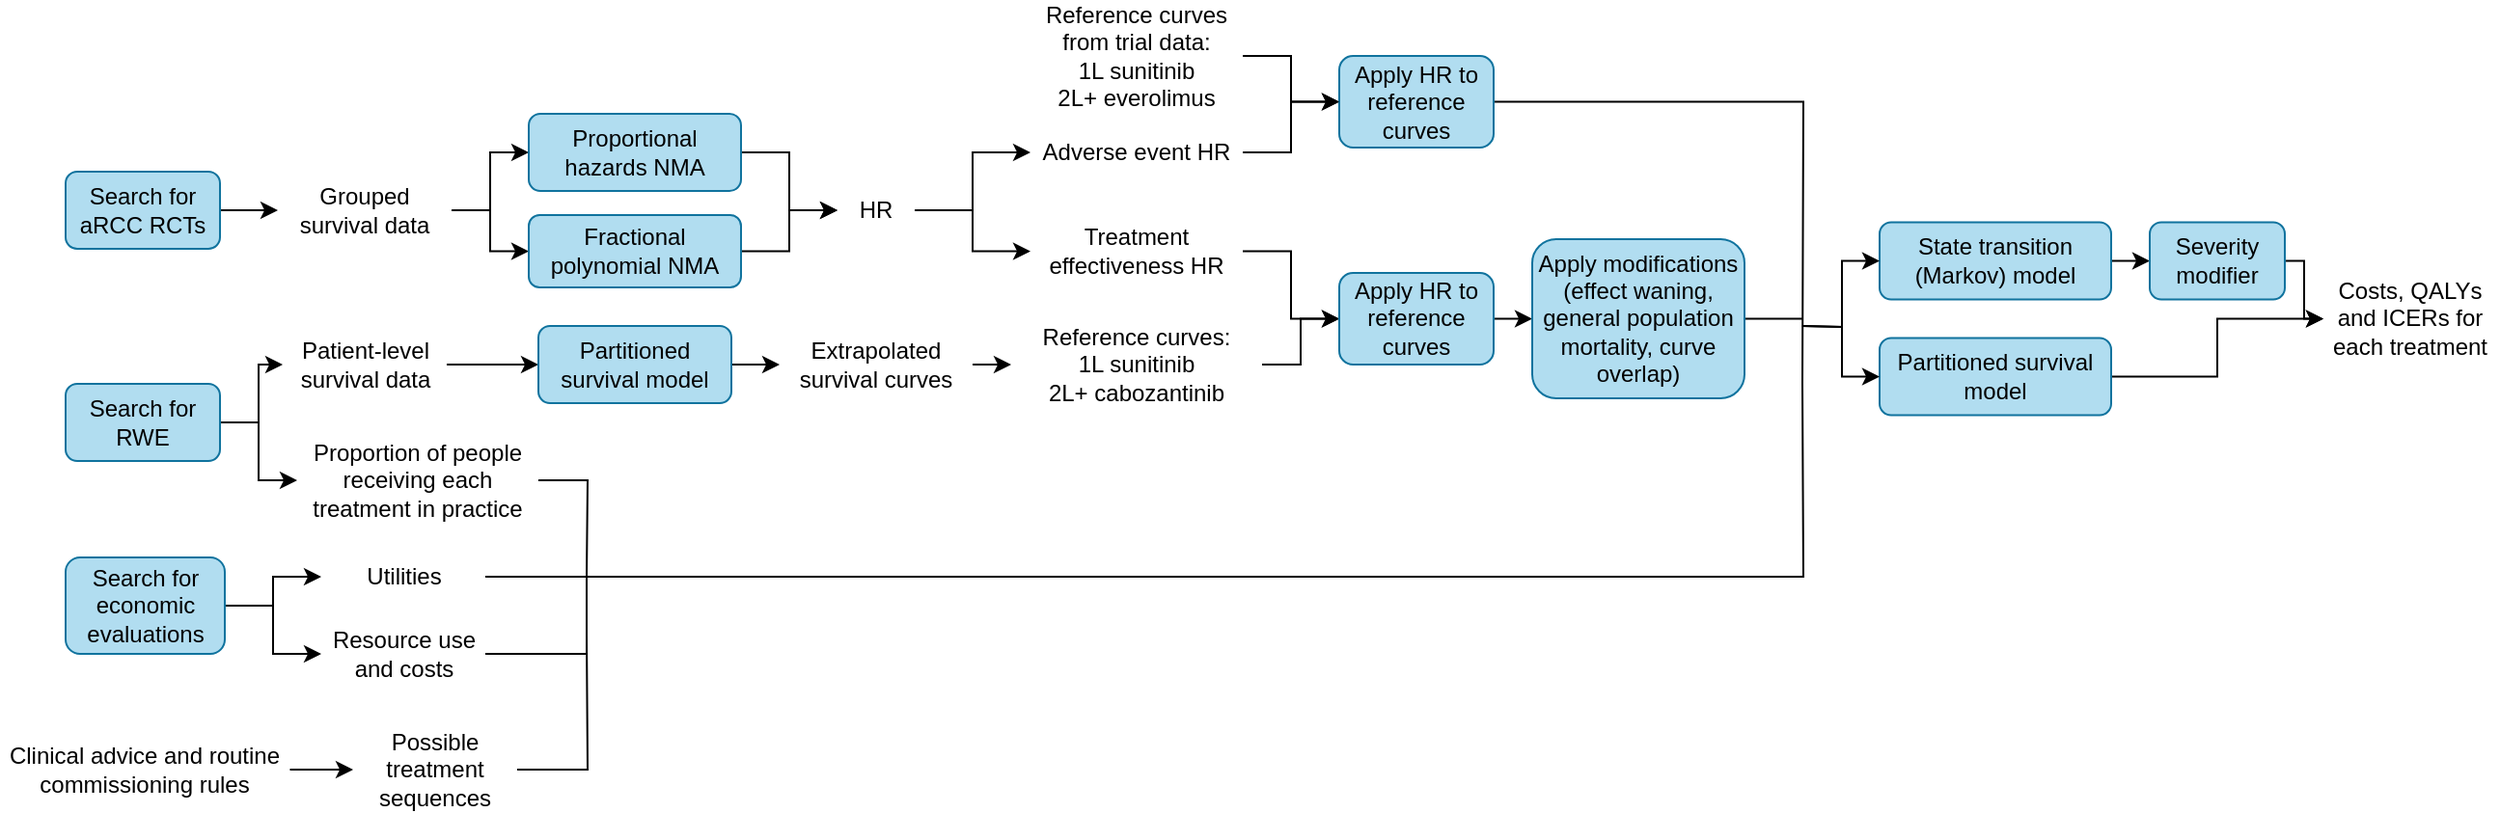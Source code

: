<mxfile version="24.7.14">
  <diagram name="Page-1" id="BF-N7P3xVQ1ct8htm8zQ">
    <mxGraphModel dx="454" dy="674" grid="1" gridSize="10" guides="1" tooltips="1" connect="1" arrows="1" fold="1" page="1" pageScale="1" pageWidth="827" pageHeight="1169" math="0" shadow="0">
      <root>
        <mxCell id="0" />
        <mxCell id="1" parent="0" />
        <mxCell id="tepPoc68Ynostsxfefrb-22" style="edgeStyle=orthogonalEdgeStyle;rounded=0;orthogonalLoop=1;jettySize=auto;html=1;exitX=1;exitY=0.5;exitDx=0;exitDy=0;entryX=0;entryY=0.5;entryDx=0;entryDy=0;" parent="1" source="tepPoc68Ynostsxfefrb-6" target="tepPoc68Ynostsxfefrb-7" edge="1">
          <mxGeometry relative="1" as="geometry" />
        </mxCell>
        <mxCell id="tepPoc68Ynostsxfefrb-6" value="Search for aRCC RCTs" style="rounded=1;whiteSpace=wrap;html=1;fillColor=#b1ddf0;strokeColor=#10739e;" parent="1" vertex="1">
          <mxGeometry x="180" y="240" width="80" height="40" as="geometry" />
        </mxCell>
        <mxCell id="tepPoc68Ynostsxfefrb-23" style="edgeStyle=orthogonalEdgeStyle;rounded=0;orthogonalLoop=1;jettySize=auto;html=1;exitX=1;exitY=0.5;exitDx=0;exitDy=0;entryX=0;entryY=0.5;entryDx=0;entryDy=0;" parent="1" source="tepPoc68Ynostsxfefrb-7" target="tepPoc68Ynostsxfefrb-9" edge="1">
          <mxGeometry relative="1" as="geometry" />
        </mxCell>
        <mxCell id="tepPoc68Ynostsxfefrb-24" style="edgeStyle=orthogonalEdgeStyle;rounded=0;orthogonalLoop=1;jettySize=auto;html=1;exitX=1;exitY=0.5;exitDx=0;exitDy=0;" parent="1" source="tepPoc68Ynostsxfefrb-7" target="tepPoc68Ynostsxfefrb-10" edge="1">
          <mxGeometry relative="1" as="geometry" />
        </mxCell>
        <mxCell id="tepPoc68Ynostsxfefrb-7" value="Grouped survival data" style="rounded=1;whiteSpace=wrap;html=1;fillColor=none;strokeColor=none;" parent="1" vertex="1">
          <mxGeometry x="290" y="240" width="90" height="40" as="geometry" />
        </mxCell>
        <mxCell id="tepPoc68Ynostsxfefrb-25" style="edgeStyle=orthogonalEdgeStyle;rounded=0;orthogonalLoop=1;jettySize=auto;html=1;exitX=1;exitY=0.5;exitDx=0;exitDy=0;entryX=0;entryY=0.5;entryDx=0;entryDy=0;" parent="1" source="tepPoc68Ynostsxfefrb-9" target="tepPoc68Ynostsxfefrb-11" edge="1">
          <mxGeometry relative="1" as="geometry" />
        </mxCell>
        <mxCell id="tepPoc68Ynostsxfefrb-9" value="Proportional hazards NMA" style="rounded=1;whiteSpace=wrap;html=1;fillColor=#b1ddf0;strokeColor=#10739e;" parent="1" vertex="1">
          <mxGeometry x="420" y="210" width="110" height="40" as="geometry" />
        </mxCell>
        <mxCell id="tepPoc68Ynostsxfefrb-26" style="edgeStyle=orthogonalEdgeStyle;rounded=0;orthogonalLoop=1;jettySize=auto;html=1;exitX=1;exitY=0.5;exitDx=0;exitDy=0;entryX=0;entryY=0.5;entryDx=0;entryDy=0;" parent="1" source="tepPoc68Ynostsxfefrb-10" target="tepPoc68Ynostsxfefrb-11" edge="1">
          <mxGeometry relative="1" as="geometry" />
        </mxCell>
        <mxCell id="tepPoc68Ynostsxfefrb-10" value="Fractional polynomial NMA" style="rounded=1;whiteSpace=wrap;html=1;fillColor=#b1ddf0;strokeColor=#10739e;" parent="1" vertex="1">
          <mxGeometry x="420" y="262.5" width="110" height="37.5" as="geometry" />
        </mxCell>
        <mxCell id="tepPoc68Ynostsxfefrb-45" style="edgeStyle=orthogonalEdgeStyle;rounded=0;orthogonalLoop=1;jettySize=auto;html=1;exitX=1;exitY=0.5;exitDx=0;exitDy=0;entryX=0;entryY=0.5;entryDx=0;entryDy=0;" parent="1" source="tepPoc68Ynostsxfefrb-11" target="tepPoc68Ynostsxfefrb-38" edge="1">
          <mxGeometry relative="1" as="geometry" />
        </mxCell>
        <mxCell id="tepPoc68Ynostsxfefrb-47" style="edgeStyle=orthogonalEdgeStyle;rounded=0;orthogonalLoop=1;jettySize=auto;html=1;exitX=1;exitY=0.5;exitDx=0;exitDy=0;entryX=0;entryY=0.5;entryDx=0;entryDy=0;" parent="1" source="tepPoc68Ynostsxfefrb-11" target="tepPoc68Ynostsxfefrb-46" edge="1">
          <mxGeometry relative="1" as="geometry" />
        </mxCell>
        <mxCell id="tepPoc68Ynostsxfefrb-11" value="HR" style="rounded=1;whiteSpace=wrap;html=1;fillColor=none;strokeColor=none;" parent="1" vertex="1">
          <mxGeometry x="580" y="247.5" width="40" height="25" as="geometry" />
        </mxCell>
        <mxCell id="tepPoc68Ynostsxfefrb-27" style="edgeStyle=orthogonalEdgeStyle;rounded=0;orthogonalLoop=1;jettySize=auto;html=1;exitX=1;exitY=0.5;exitDx=0;exitDy=0;entryX=0;entryY=0.5;entryDx=0;entryDy=0;" parent="1" source="tepPoc68Ynostsxfefrb-13" target="tepPoc68Ynostsxfefrb-14" edge="1">
          <mxGeometry relative="1" as="geometry" />
        </mxCell>
        <mxCell id="AXeaygmQXdkBwOUCzoVz-3" style="edgeStyle=orthogonalEdgeStyle;rounded=0;orthogonalLoop=1;jettySize=auto;html=1;exitX=1;exitY=0.5;exitDx=0;exitDy=0;entryX=0;entryY=0.5;entryDx=0;entryDy=0;" parent="1" source="tepPoc68Ynostsxfefrb-13" target="AXeaygmQXdkBwOUCzoVz-2" edge="1">
          <mxGeometry relative="1" as="geometry" />
        </mxCell>
        <mxCell id="tepPoc68Ynostsxfefrb-13" value="Search for RWE" style="rounded=1;whiteSpace=wrap;html=1;fillColor=#b1ddf0;strokeColor=#10739e;" parent="1" vertex="1">
          <mxGeometry x="180" y="350" width="80" height="40" as="geometry" />
        </mxCell>
        <mxCell id="tepPoc68Ynostsxfefrb-28" style="edgeStyle=orthogonalEdgeStyle;rounded=0;orthogonalLoop=1;jettySize=auto;html=1;exitX=1;exitY=0.5;exitDx=0;exitDy=0;entryX=0;entryY=0.5;entryDx=0;entryDy=0;" parent="1" source="tepPoc68Ynostsxfefrb-14" target="tepPoc68Ynostsxfefrb-15" edge="1">
          <mxGeometry relative="1" as="geometry" />
        </mxCell>
        <mxCell id="tepPoc68Ynostsxfefrb-14" value="Patient-level survival data" style="rounded=1;whiteSpace=wrap;html=1;fillColor=none;strokeColor=none;" parent="1" vertex="1">
          <mxGeometry x="292.5" y="320" width="85" height="40" as="geometry" />
        </mxCell>
        <mxCell id="tepPoc68Ynostsxfefrb-29" style="edgeStyle=orthogonalEdgeStyle;rounded=0;orthogonalLoop=1;jettySize=auto;html=1;exitX=1;exitY=0.5;exitDx=0;exitDy=0;entryX=0;entryY=0.5;entryDx=0;entryDy=0;" parent="1" source="tepPoc68Ynostsxfefrb-15" target="tepPoc68Ynostsxfefrb-16" edge="1">
          <mxGeometry relative="1" as="geometry" />
        </mxCell>
        <mxCell id="tepPoc68Ynostsxfefrb-15" value="Partitioned survival model" style="rounded=1;whiteSpace=wrap;html=1;fillColor=#b1ddf0;strokeColor=#10739e;" parent="1" vertex="1">
          <mxGeometry x="425" y="320" width="100" height="40" as="geometry" />
        </mxCell>
        <mxCell id="tepPoc68Ynostsxfefrb-37" style="edgeStyle=orthogonalEdgeStyle;rounded=0;orthogonalLoop=1;jettySize=auto;html=1;exitX=1;exitY=0.5;exitDx=0;exitDy=0;entryX=0;entryY=0.5;entryDx=0;entryDy=0;" parent="1" source="tepPoc68Ynostsxfefrb-16" target="tepPoc68Ynostsxfefrb-36" edge="1">
          <mxGeometry relative="1" as="geometry" />
        </mxCell>
        <mxCell id="tepPoc68Ynostsxfefrb-16" value="Extrapolated survival curves" style="rounded=1;whiteSpace=wrap;html=1;fillColor=none;strokeColor=none;" parent="1" vertex="1">
          <mxGeometry x="550" y="320" width="100" height="40" as="geometry" />
        </mxCell>
        <mxCell id="tepPoc68Ynostsxfefrb-42" style="edgeStyle=orthogonalEdgeStyle;rounded=0;orthogonalLoop=1;jettySize=auto;html=1;exitX=1;exitY=0.5;exitDx=0;exitDy=0;entryX=0;entryY=0.5;entryDx=0;entryDy=0;" parent="1" source="tepPoc68Ynostsxfefrb-36" target="tepPoc68Ynostsxfefrb-39" edge="1">
          <mxGeometry relative="1" as="geometry" />
        </mxCell>
        <mxCell id="tepPoc68Ynostsxfefrb-36" value="Reference curves:&lt;div&gt;1L sunitinib&lt;/div&gt;&lt;div&gt;2L+ cabozantinib&lt;/div&gt;" style="rounded=1;whiteSpace=wrap;html=1;fillColor=none;strokeColor=none;" parent="1" vertex="1">
          <mxGeometry x="670" y="320" width="130" height="40" as="geometry" />
        </mxCell>
        <mxCell id="tepPoc68Ynostsxfefrb-44" style="edgeStyle=orthogonalEdgeStyle;rounded=0;orthogonalLoop=1;jettySize=auto;html=1;exitX=1;exitY=0.5;exitDx=0;exitDy=0;entryX=0;entryY=0.5;entryDx=0;entryDy=0;" parent="1" source="tepPoc68Ynostsxfefrb-38" target="tepPoc68Ynostsxfefrb-39" edge="1">
          <mxGeometry relative="1" as="geometry" />
        </mxCell>
        <mxCell id="tepPoc68Ynostsxfefrb-38" value="Treatment effectiveness HR" style="rounded=1;whiteSpace=wrap;html=1;fillColor=none;strokeColor=none;" parent="1" vertex="1">
          <mxGeometry x="680" y="262.5" width="110" height="37.5" as="geometry" />
        </mxCell>
        <mxCell id="tepPoc68Ynostsxfefrb-41" style="edgeStyle=orthogonalEdgeStyle;rounded=0;orthogonalLoop=1;jettySize=auto;html=1;exitX=1;exitY=0.5;exitDx=0;exitDy=0;entryX=0;entryY=0.5;entryDx=0;entryDy=0;" parent="1" source="tepPoc68Ynostsxfefrb-39" target="tepPoc68Ynostsxfefrb-40" edge="1">
          <mxGeometry relative="1" as="geometry" />
        </mxCell>
        <mxCell id="tepPoc68Ynostsxfefrb-39" value="Apply HR to reference curves" style="rounded=1;whiteSpace=wrap;html=1;fillColor=#b1ddf0;strokeColor=#10739e;" parent="1" vertex="1">
          <mxGeometry x="840" y="292.5" width="80" height="47.5" as="geometry" />
        </mxCell>
        <mxCell id="tepPoc68Ynostsxfefrb-66" style="edgeStyle=orthogonalEdgeStyle;rounded=0;orthogonalLoop=1;jettySize=auto;html=1;exitX=1;exitY=0.5;exitDx=0;exitDy=0;endArrow=none;endFill=0;" parent="1" source="tepPoc68Ynostsxfefrb-40" edge="1">
          <mxGeometry relative="1" as="geometry">
            <mxPoint x="1080" y="316" as="targetPoint" />
          </mxGeometry>
        </mxCell>
        <mxCell id="tepPoc68Ynostsxfefrb-40" value="Apply modifications (effect waning, general population mortality, curve overlap)" style="rounded=1;whiteSpace=wrap;html=1;fillColor=#b1ddf0;strokeColor=#10739e;" parent="1" vertex="1">
          <mxGeometry x="940" y="275" width="110" height="82.5" as="geometry" />
        </mxCell>
        <mxCell id="tepPoc68Ynostsxfefrb-49" style="edgeStyle=orthogonalEdgeStyle;rounded=0;orthogonalLoop=1;jettySize=auto;html=1;exitX=1;exitY=0.5;exitDx=0;exitDy=0;entryX=0;entryY=0.5;entryDx=0;entryDy=0;" parent="1" source="tepPoc68Ynostsxfefrb-46" target="tepPoc68Ynostsxfefrb-48" edge="1">
          <mxGeometry relative="1" as="geometry" />
        </mxCell>
        <mxCell id="tepPoc68Ynostsxfefrb-46" value="Adverse event HR" style="rounded=1;whiteSpace=wrap;html=1;fillColor=none;strokeColor=none;" parent="1" vertex="1">
          <mxGeometry x="680" y="215" width="110" height="30" as="geometry" />
        </mxCell>
        <mxCell id="tepPoc68Ynostsxfefrb-61" style="edgeStyle=orthogonalEdgeStyle;rounded=0;orthogonalLoop=1;jettySize=auto;html=1;exitX=1;exitY=0.5;exitDx=0;exitDy=0;endArrow=none;endFill=0;" parent="1" source="tepPoc68Ynostsxfefrb-48" edge="1">
          <mxGeometry relative="1" as="geometry">
            <mxPoint x="1080" y="350" as="targetPoint" />
          </mxGeometry>
        </mxCell>
        <mxCell id="tepPoc68Ynostsxfefrb-48" value="Apply HR to reference curves" style="rounded=1;whiteSpace=wrap;html=1;fillColor=#b1ddf0;strokeColor=#10739e;" parent="1" vertex="1">
          <mxGeometry x="840" y="180" width="80" height="47.5" as="geometry" />
        </mxCell>
        <mxCell id="tepPoc68Ynostsxfefrb-64" style="edgeStyle=orthogonalEdgeStyle;rounded=0;orthogonalLoop=1;jettySize=auto;html=1;exitX=1;exitY=0.5;exitDx=0;exitDy=0;endArrow=none;endFill=0;" parent="1" source="tepPoc68Ynostsxfefrb-50" edge="1">
          <mxGeometry relative="1" as="geometry">
            <mxPoint x="450" y="450" as="targetPoint" />
            <Array as="points">
              <mxPoint x="450" y="490" />
            </Array>
          </mxGeometry>
        </mxCell>
        <mxCell id="tepPoc68Ynostsxfefrb-50" value="Resource use and costs" style="rounded=1;whiteSpace=wrap;html=1;fillColor=none;strokeColor=none;" parent="1" vertex="1">
          <mxGeometry x="312.5" y="470" width="85" height="40" as="geometry" />
        </mxCell>
        <mxCell id="tepPoc68Ynostsxfefrb-53" style="edgeStyle=orthogonalEdgeStyle;rounded=0;orthogonalLoop=1;jettySize=auto;html=1;exitX=1;exitY=0.5;exitDx=0;exitDy=0;entryX=0;entryY=0.5;entryDx=0;entryDy=0;" parent="1" source="tepPoc68Ynostsxfefrb-52" target="tepPoc68Ynostsxfefrb-50" edge="1">
          <mxGeometry relative="1" as="geometry" />
        </mxCell>
        <mxCell id="tepPoc68Ynostsxfefrb-55" style="edgeStyle=orthogonalEdgeStyle;rounded=0;orthogonalLoop=1;jettySize=auto;html=1;exitX=1;exitY=0.5;exitDx=0;exitDy=0;entryX=0;entryY=0.5;entryDx=0;entryDy=0;" parent="1" source="tepPoc68Ynostsxfefrb-52" target="tepPoc68Ynostsxfefrb-54" edge="1">
          <mxGeometry relative="1" as="geometry" />
        </mxCell>
        <mxCell id="tepPoc68Ynostsxfefrb-52" value="Search for economic evaluations" style="rounded=1;whiteSpace=wrap;html=1;fillColor=#b1ddf0;strokeColor=#10739e;" parent="1" vertex="1">
          <mxGeometry x="180" y="440" width="82.5" height="50" as="geometry" />
        </mxCell>
        <mxCell id="tepPoc68Ynostsxfefrb-54" value="Utilities" style="rounded=1;whiteSpace=wrap;html=1;fillColor=none;strokeColor=none;" parent="1" vertex="1">
          <mxGeometry x="312.5" y="440" width="85" height="20" as="geometry" />
        </mxCell>
        <mxCell id="tepPoc68Ynostsxfefrb-73" style="edgeStyle=orthogonalEdgeStyle;rounded=0;orthogonalLoop=1;jettySize=auto;html=1;exitX=1;exitY=0.5;exitDx=0;exitDy=0;entryX=0;entryY=0.5;entryDx=0;entryDy=0;" parent="1" source="tepPoc68Ynostsxfefrb-56" target="tepPoc68Ynostsxfefrb-71" edge="1">
          <mxGeometry relative="1" as="geometry" />
        </mxCell>
        <mxCell id="tepPoc68Ynostsxfefrb-56" value="State transition (Markov) model" style="rounded=1;whiteSpace=wrap;html=1;fillColor=#b1ddf0;strokeColor=#10739e;" parent="1" vertex="1">
          <mxGeometry x="1120" y="266.25" width="120" height="40" as="geometry" />
        </mxCell>
        <mxCell id="tepPoc68Ynostsxfefrb-75" style="edgeStyle=orthogonalEdgeStyle;rounded=0;orthogonalLoop=1;jettySize=auto;html=1;exitX=1;exitY=0.5;exitDx=0;exitDy=0;entryX=0;entryY=0.5;entryDx=0;entryDy=0;" parent="1" source="tepPoc68Ynostsxfefrb-57" target="tepPoc68Ynostsxfefrb-58" edge="1">
          <mxGeometry relative="1" as="geometry" />
        </mxCell>
        <mxCell id="tepPoc68Ynostsxfefrb-57" value="Partitioned survival model" style="rounded=1;whiteSpace=wrap;html=1;fillColor=#b1ddf0;strokeColor=#10739e;" parent="1" vertex="1">
          <mxGeometry x="1120" y="326.25" width="120" height="40" as="geometry" />
        </mxCell>
        <mxCell id="tepPoc68Ynostsxfefrb-58" value="Costs, QALYs and ICERs for each treatment" style="rounded=0;whiteSpace=wrap;html=1;fillColor=none;strokeColor=none;" parent="1" vertex="1">
          <mxGeometry x="1350" y="292.5" width="90" height="47.5" as="geometry" />
        </mxCell>
        <mxCell id="tepPoc68Ynostsxfefrb-65" value="" style="endArrow=none;html=1;rounded=0;edgeStyle=orthogonalEdgeStyle;endFill=0;exitX=1;exitY=0.5;exitDx=0;exitDy=0;" parent="1" source="tepPoc68Ynostsxfefrb-54" edge="1">
          <mxGeometry width="50" height="50" relative="1" as="geometry">
            <mxPoint x="440" y="450" as="sourcePoint" />
            <mxPoint x="1080" y="350" as="targetPoint" />
          </mxGeometry>
        </mxCell>
        <mxCell id="tepPoc68Ynostsxfefrb-67" value="" style="endArrow=classic;html=1;rounded=0;entryX=0;entryY=0.5;entryDx=0;entryDy=0;edgeStyle=orthogonalEdgeStyle;" parent="1" target="tepPoc68Ynostsxfefrb-56" edge="1">
          <mxGeometry width="50" height="50" relative="1" as="geometry">
            <mxPoint x="1080" y="320" as="sourcePoint" />
            <mxPoint x="1110" y="380" as="targetPoint" />
          </mxGeometry>
        </mxCell>
        <mxCell id="tepPoc68Ynostsxfefrb-68" value="" style="endArrow=classic;html=1;rounded=0;entryX=0;entryY=0.5;entryDx=0;entryDy=0;edgeStyle=orthogonalEdgeStyle;" parent="1" target="tepPoc68Ynostsxfefrb-57" edge="1">
          <mxGeometry width="50" height="50" relative="1" as="geometry">
            <mxPoint x="1080" y="320" as="sourcePoint" />
            <mxPoint x="1110" y="380" as="targetPoint" />
          </mxGeometry>
        </mxCell>
        <mxCell id="tepPoc68Ynostsxfefrb-70" style="edgeStyle=orthogonalEdgeStyle;rounded=0;orthogonalLoop=1;jettySize=auto;html=1;exitX=1;exitY=0.5;exitDx=0;exitDy=0;entryX=0;entryY=0.5;entryDx=0;entryDy=0;" parent="1" source="tepPoc68Ynostsxfefrb-69" target="tepPoc68Ynostsxfefrb-48" edge="1">
          <mxGeometry relative="1" as="geometry" />
        </mxCell>
        <mxCell id="tepPoc68Ynostsxfefrb-69" value="Reference curves from trial data:&lt;div&gt;1L sunitinib&lt;/div&gt;&lt;div&gt;2L+ everolimus&lt;/div&gt;" style="rounded=1;whiteSpace=wrap;html=1;fillColor=none;strokeColor=none;" parent="1" vertex="1">
          <mxGeometry x="680" y="160" width="110" height="40" as="geometry" />
        </mxCell>
        <mxCell id="tepPoc68Ynostsxfefrb-76" style="edgeStyle=orthogonalEdgeStyle;rounded=0;orthogonalLoop=1;jettySize=auto;html=1;exitX=1;exitY=0.5;exitDx=0;exitDy=0;entryX=0;entryY=0.5;entryDx=0;entryDy=0;" parent="1" source="tepPoc68Ynostsxfefrb-71" target="tepPoc68Ynostsxfefrb-58" edge="1">
          <mxGeometry relative="1" as="geometry">
            <Array as="points">
              <mxPoint x="1340" y="286" />
              <mxPoint x="1340" y="316" />
            </Array>
          </mxGeometry>
        </mxCell>
        <mxCell id="tepPoc68Ynostsxfefrb-71" value="Severity modifier" style="rounded=1;whiteSpace=wrap;html=1;fillColor=#b1ddf0;strokeColor=#10739e;" parent="1" vertex="1">
          <mxGeometry x="1260" y="266.25" width="70" height="40" as="geometry" />
        </mxCell>
        <mxCell id="AXeaygmQXdkBwOUCzoVz-4" style="edgeStyle=orthogonalEdgeStyle;rounded=0;orthogonalLoop=1;jettySize=auto;html=1;exitX=1;exitY=0.5;exitDx=0;exitDy=0;endArrow=none;endFill=0;" parent="1" source="AXeaygmQXdkBwOUCzoVz-2" edge="1">
          <mxGeometry relative="1" as="geometry">
            <mxPoint x="450" y="450" as="targetPoint" />
          </mxGeometry>
        </mxCell>
        <mxCell id="AXeaygmQXdkBwOUCzoVz-2" value="Proportion of people receiving each treatment in practice" style="rounded=1;whiteSpace=wrap;html=1;fillColor=none;strokeColor=none;" parent="1" vertex="1">
          <mxGeometry x="300" y="380" width="125" height="40" as="geometry" />
        </mxCell>
        <mxCell id="l0Ag9LYWdljjj3G1tQXy-4" style="edgeStyle=orthogonalEdgeStyle;rounded=0;orthogonalLoop=1;jettySize=auto;html=1;exitX=1;exitY=0.5;exitDx=0;exitDy=0;endArrow=none;endFill=0;" edge="1" parent="1" source="l0Ag9LYWdljjj3G1tQXy-1">
          <mxGeometry relative="1" as="geometry">
            <mxPoint x="450" y="480" as="targetPoint" />
          </mxGeometry>
        </mxCell>
        <mxCell id="l0Ag9LYWdljjj3G1tQXy-1" value="Possible treatment sequences" style="rounded=1;whiteSpace=wrap;html=1;fillColor=none;strokeColor=none;" vertex="1" parent="1">
          <mxGeometry x="329" y="530" width="85" height="40" as="geometry" />
        </mxCell>
        <mxCell id="l0Ag9LYWdljjj3G1tQXy-3" style="edgeStyle=orthogonalEdgeStyle;rounded=0;orthogonalLoop=1;jettySize=auto;html=1;exitX=1;exitY=0.5;exitDx=0;exitDy=0;" edge="1" parent="1" source="l0Ag9LYWdljjj3G1tQXy-2" target="l0Ag9LYWdljjj3G1tQXy-1">
          <mxGeometry relative="1" as="geometry" />
        </mxCell>
        <mxCell id="l0Ag9LYWdljjj3G1tQXy-2" value="Clinical advice and routine commissioning rules" style="rounded=1;whiteSpace=wrap;html=1;fillColor=none;strokeColor=none;" vertex="1" parent="1">
          <mxGeometry x="146.25" y="530" width="150" height="40" as="geometry" />
        </mxCell>
      </root>
    </mxGraphModel>
  </diagram>
</mxfile>
